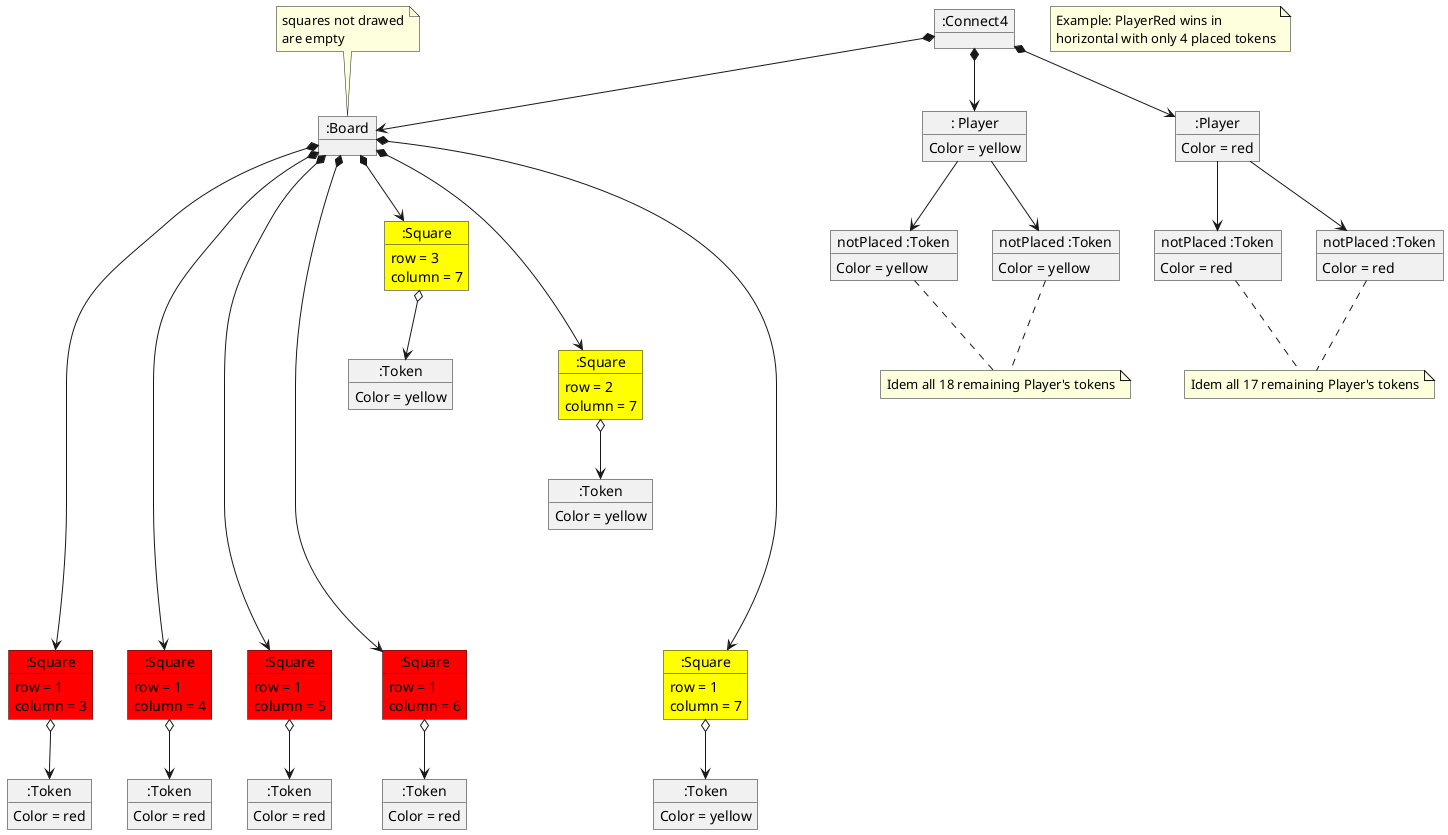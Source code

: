 @startuml
note as Description
Example: PlayerRed wins in
horizontal with only 4 placed tokens
end note

object ":Connect4" as connect4
object ":Board" as board
note top
    squares not drawed
    are empty
end note

'players'
object ":Player" as playerRed{
Color = red
}
object ": Player" as playerYellow{
Color = yellow
}

'squares'
object ":Square" as squareRed13 #red{
row = 1
column = 3
}
object ":Square" as squareRed14#red{
row = 1
column = 4
}
object ":Square" as squareRed15 #red{
row = 1
column = 5
}
object ":Square" as squareRed16 #red{
row = 1
column = 6
}


object ":Square" as squareYellow17 #yellow{
row = 1
column = 7
}
object ":Square" as squareYellow27 #yellow{
row = 2
column = 7
}
object ":Square" as squareYellow37 #yellow{
row = 3
column = 7
}

'tokens not placed'
object "notPlaced :Token" as tokenRed1{
Color = red
}
object "notPlaced :Token" as tokenRed2{
Color = red
}
object "notPlaced :Token" as tokenYellow1{
Color = yellow
}
object "notPlaced :Token" as tokenYellow2{
Color = yellow
}

'tokens placed'
object ":Token" as tokenRed13{
Color = red
}
object ":Token" as tokenRed14{
Color = red
}
object ":Token" as tokenRed15{
Color = red
}
object ":Token" as tokenRed16{
Color = red
}
object ":Token" as tokenYellow17{
Color = yellow
}
object ":Token" as tokenYellow27{
Color = yellow
}
object ":Token" as tokenYellow37{
Color = yellow
}

'connect4 dependencies'
connect4 *-down-> board
connect4 *-down-> playerRed
connect4 *-down-> playerYellow

'board dependencies'
board *-down-> squareYellow37
board *-down-> squareYellow27
board *-down-> squareYellow17
board *-down-> squareRed16
board *-down-> squareRed15
board *-down-> squareRed14
board *---down---> squareRed13

'player dependencies'
playerRed -down-> tokenRed1
playerRed -down-> tokenRed2
playerYellow -down-> tokenYellow1
playerYellow -down-> tokenYellow2

'square dependencies'
squareRed13 o-down-> tokenRed13
squareRed14 o-down-> tokenRed14
squareRed15 o-down-> tokenRed15
squareRed16 o-down-> tokenRed16

squareYellow17 o-down-> tokenYellow17
squareYellow27 o-down-> tokenYellow27
squareYellow37 o-down-> tokenYellow37

note as NYellow
Idem all 18 remaining Player's tokens
end note
tokenYellow1..NYellow
tokenYellow2..NYellow

note as NRed
Idem all 17 remaining Player's tokens
end note
tokenRed1..NRed
tokenRed2..NRed


'display squares position'
squareYellow37 -[hidden]down-> squareYellow27
squareYellow27 --[hidden]down--> squareYellow17
squareYellow37 -[hidden]down-> squareRed16
squareYellow27 -[hidden]down-> squareRed16
squareYellow17 -[hidden]left-> squareRed16
squareRed16 -[hidden]left-> squareRed15
squareRed15 -[hidden]left-> squareRed14
squareRed14 -[hidden]left->squareRed13


@enduml